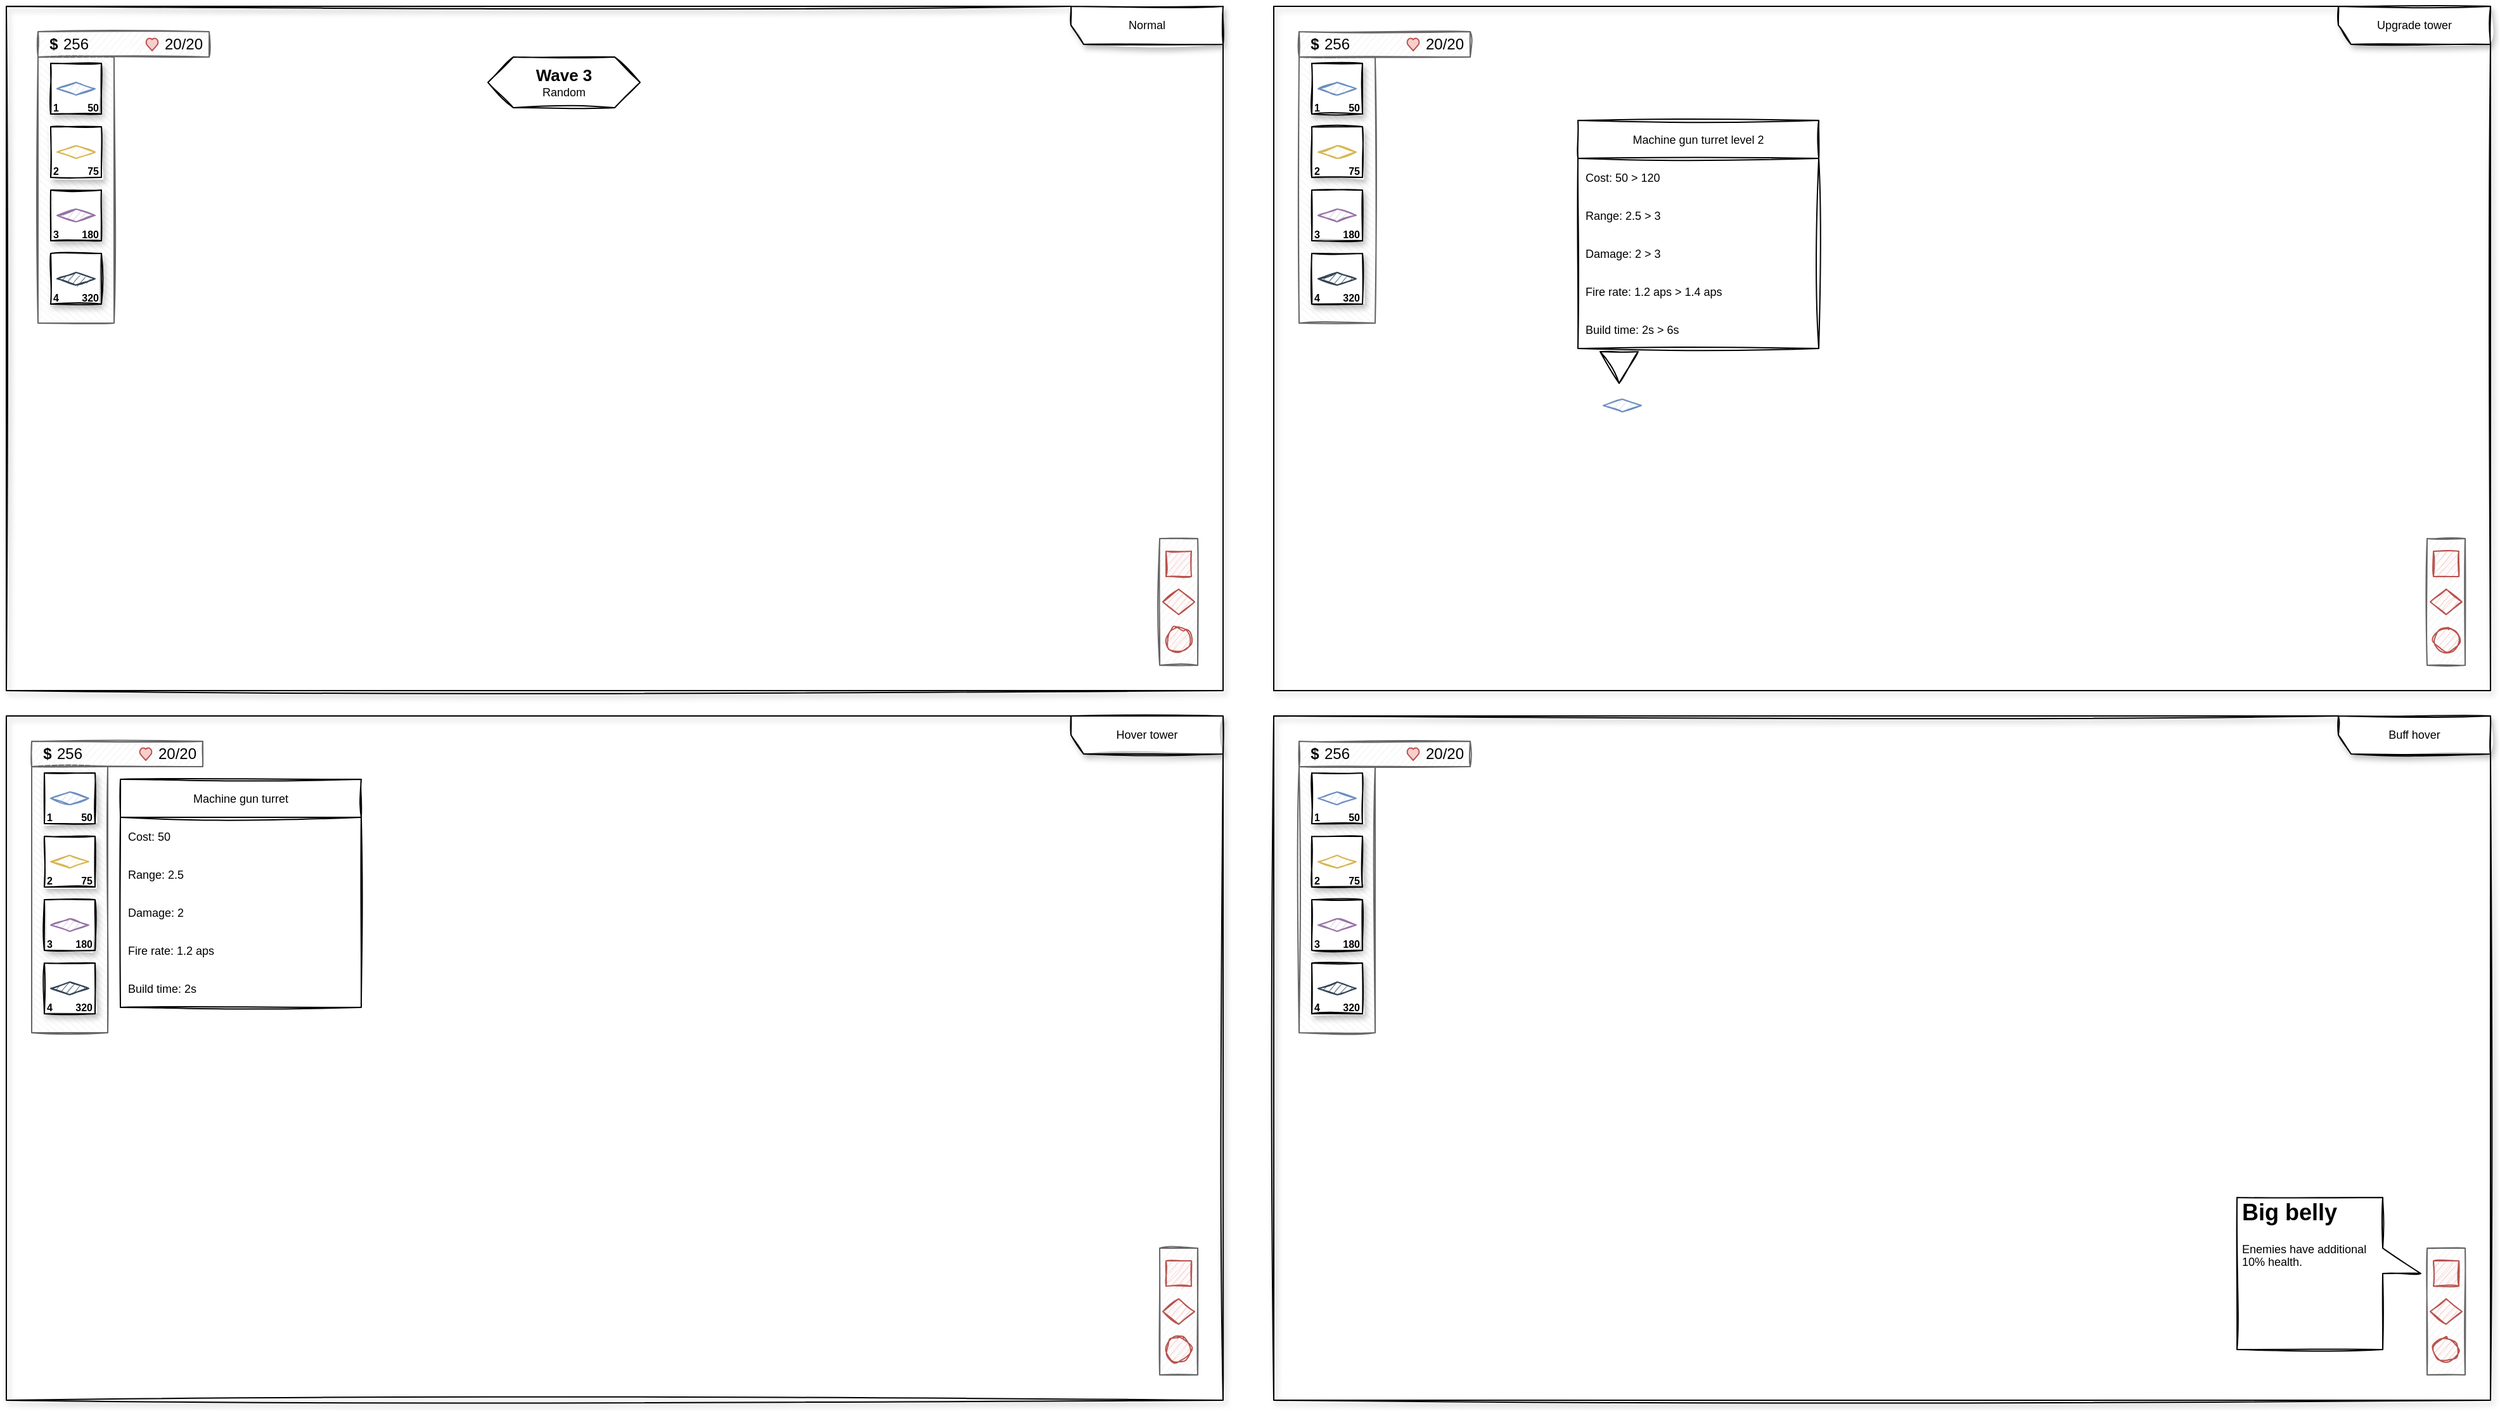 <mxfile version="16.4.5" type="github">
  <diagram name="Page-1" id="c9db0220-8083-56f3-ca83-edcdcd058819">
    <mxGraphModel dx="2513" dy="1452" grid="1" gridSize="10" guides="1" tooltips="1" connect="1" arrows="1" fold="1" page="1" pageScale="1.5" pageWidth="826" pageHeight="1169" background="none" math="0" shadow="0">
      <root>
        <mxCell id="0" style=";html=1;" />
        <mxCell id="1" style=";html=1;" parent="0" />
        <mxCell id="s_Lsy5_QwZ3eFmcFBjYR-25" value="Normal" style="shape=umlFrame;whiteSpace=wrap;html=1;rounded=0;shadow=1;glass=0;sketch=1;fontSize=9;width=120;height=30;flipH=1;" parent="1" vertex="1">
          <mxGeometry x="40" y="40" width="960" height="540" as="geometry" />
        </mxCell>
        <mxCell id="s_Lsy5_QwZ3eFmcFBjYR-26" value="Hover tower" style="shape=umlFrame;whiteSpace=wrap;html=1;rounded=0;shadow=1;glass=0;sketch=1;fontSize=9;width=120;height=30;flipH=1;" parent="1" vertex="1">
          <mxGeometry x="40" y="600" width="960" height="540" as="geometry" />
        </mxCell>
        <mxCell id="s_Lsy5_QwZ3eFmcFBjYR-55" value="Machine gun turret" style="swimlane;fontStyle=0;childLayout=stackLayout;horizontal=1;startSize=30;horizontalStack=0;resizeParent=1;resizeParentMax=0;resizeLast=0;collapsible=1;marginBottom=0;rounded=0;shadow=0;glass=0;sketch=1;fontSize=9;" parent="1" vertex="1">
          <mxGeometry x="130" y="650" width="190" height="180" as="geometry" />
        </mxCell>
        <mxCell id="s_Lsy5_QwZ3eFmcFBjYR-56" value="Cost: 50" style="text;strokeColor=none;fillColor=none;align=left;verticalAlign=middle;spacingLeft=4;spacingRight=4;overflow=hidden;points=[[0,0.5],[1,0.5]];portConstraint=eastwest;rotatable=0;rounded=0;shadow=0;glass=0;sketch=1;fontSize=9;" parent="s_Lsy5_QwZ3eFmcFBjYR-55" vertex="1">
          <mxGeometry y="30" width="190" height="30" as="geometry" />
        </mxCell>
        <mxCell id="s_Lsy5_QwZ3eFmcFBjYR-61" value="Range: 2.5" style="text;strokeColor=none;fillColor=none;align=left;verticalAlign=middle;spacingLeft=4;spacingRight=4;overflow=hidden;points=[[0,0.5],[1,0.5]];portConstraint=eastwest;rotatable=0;rounded=0;shadow=0;glass=0;sketch=1;fontSize=9;" parent="s_Lsy5_QwZ3eFmcFBjYR-55" vertex="1">
          <mxGeometry y="60" width="190" height="30" as="geometry" />
        </mxCell>
        <mxCell id="s_Lsy5_QwZ3eFmcFBjYR-60" value="Damage: 2" style="text;strokeColor=none;fillColor=none;align=left;verticalAlign=middle;spacingLeft=4;spacingRight=4;overflow=hidden;points=[[0,0.5],[1,0.5]];portConstraint=eastwest;rotatable=0;rounded=0;shadow=0;glass=0;sketch=1;fontSize=9;" parent="s_Lsy5_QwZ3eFmcFBjYR-55" vertex="1">
          <mxGeometry y="90" width="190" height="30" as="geometry" />
        </mxCell>
        <mxCell id="s_Lsy5_QwZ3eFmcFBjYR-59" value="Fire rate: 1.2 aps" style="text;strokeColor=none;fillColor=none;align=left;verticalAlign=middle;spacingLeft=4;spacingRight=4;overflow=hidden;points=[[0,0.5],[1,0.5]];portConstraint=eastwest;rotatable=0;rounded=0;shadow=0;glass=0;sketch=1;fontSize=9;" parent="s_Lsy5_QwZ3eFmcFBjYR-55" vertex="1">
          <mxGeometry y="120" width="190" height="30" as="geometry" />
        </mxCell>
        <mxCell id="s_Lsy5_QwZ3eFmcFBjYR-102" value="Build time: 2s" style="text;strokeColor=none;fillColor=none;align=left;verticalAlign=middle;spacingLeft=4;spacingRight=4;overflow=hidden;points=[[0,0.5],[1,0.5]];portConstraint=eastwest;rotatable=0;rounded=0;shadow=0;glass=0;sketch=1;fontSize=9;" parent="s_Lsy5_QwZ3eFmcFBjYR-55" vertex="1">
          <mxGeometry y="150" width="190" height="30" as="geometry" />
        </mxCell>
        <mxCell id="s_Lsy5_QwZ3eFmcFBjYR-68" value="Upgrade tower" style="shape=umlFrame;whiteSpace=wrap;html=1;rounded=0;shadow=1;glass=0;sketch=1;fontSize=9;width=120;height=30;flipH=1;" parent="1" vertex="1">
          <mxGeometry x="1040" y="40" width="960" height="540" as="geometry" />
        </mxCell>
        <mxCell id="s_Lsy5_QwZ3eFmcFBjYR-91" value="Machine gun turret level 2" style="swimlane;fontStyle=0;childLayout=stackLayout;horizontal=1;startSize=30;horizontalStack=0;resizeParent=1;resizeParentMax=0;resizeLast=0;collapsible=1;marginBottom=0;rounded=0;shadow=0;glass=0;sketch=1;fontSize=9;" parent="1" vertex="1">
          <mxGeometry x="1280" y="130" width="190" height="180" as="geometry" />
        </mxCell>
        <mxCell id="s_Lsy5_QwZ3eFmcFBjYR-92" value="Cost: 50 &gt; 120" style="text;strokeColor=none;fillColor=none;align=left;verticalAlign=middle;spacingLeft=4;spacingRight=4;overflow=hidden;points=[[0,0.5],[1,0.5]];portConstraint=eastwest;rotatable=0;rounded=0;shadow=0;glass=0;sketch=1;fontSize=9;" parent="s_Lsy5_QwZ3eFmcFBjYR-91" vertex="1">
          <mxGeometry y="30" width="190" height="30" as="geometry" />
        </mxCell>
        <mxCell id="s_Lsy5_QwZ3eFmcFBjYR-93" value="Range: 2.5 &gt; 3" style="text;strokeColor=none;fillColor=none;align=left;verticalAlign=middle;spacingLeft=4;spacingRight=4;overflow=hidden;points=[[0,0.5],[1,0.5]];portConstraint=eastwest;rotatable=0;rounded=0;shadow=0;glass=0;sketch=1;fontSize=9;" parent="s_Lsy5_QwZ3eFmcFBjYR-91" vertex="1">
          <mxGeometry y="60" width="190" height="30" as="geometry" />
        </mxCell>
        <mxCell id="s_Lsy5_QwZ3eFmcFBjYR-94" value="Damage: 2 &gt; 3" style="text;strokeColor=none;fillColor=none;align=left;verticalAlign=middle;spacingLeft=4;spacingRight=4;overflow=hidden;points=[[0,0.5],[1,0.5]];portConstraint=eastwest;rotatable=0;rounded=0;shadow=0;glass=0;sketch=1;fontSize=9;" parent="s_Lsy5_QwZ3eFmcFBjYR-91" vertex="1">
          <mxGeometry y="90" width="190" height="30" as="geometry" />
        </mxCell>
        <mxCell id="s_Lsy5_QwZ3eFmcFBjYR-95" value="Fire rate: 1.2 aps &gt; 1.4 aps" style="text;strokeColor=none;fillColor=none;align=left;verticalAlign=middle;spacingLeft=4;spacingRight=4;overflow=hidden;points=[[0,0.5],[1,0.5]];portConstraint=eastwest;rotatable=0;rounded=0;shadow=0;glass=0;sketch=1;fontSize=9;" parent="s_Lsy5_QwZ3eFmcFBjYR-91" vertex="1">
          <mxGeometry y="120" width="190" height="30" as="geometry" />
        </mxCell>
        <mxCell id="s_Lsy5_QwZ3eFmcFBjYR-101" value="Build time: 2s &gt; 6s" style="text;strokeColor=none;fillColor=none;align=left;verticalAlign=middle;spacingLeft=4;spacingRight=4;overflow=hidden;points=[[0,0.5],[1,0.5]];portConstraint=eastwest;rotatable=0;rounded=0;shadow=0;glass=0;sketch=1;fontSize=9;" parent="s_Lsy5_QwZ3eFmcFBjYR-91" vertex="1">
          <mxGeometry y="150" width="190" height="30" as="geometry" />
        </mxCell>
        <mxCell id="s_Lsy5_QwZ3eFmcFBjYR-96" value="" style="triangle;whiteSpace=wrap;html=1;shadow=0;glass=0;sketch=1;fontSize=9;rotation=90;" parent="1" vertex="1">
          <mxGeometry x="1300" y="310" width="25" height="30" as="geometry" />
        </mxCell>
        <mxCell id="s_Lsy5_QwZ3eFmcFBjYR-97" value="" style="shape=hexagon;perimeter=hexagonPerimeter2;whiteSpace=wrap;html=1;fixedSize=1;rounded=0;shadow=0;glass=1;sketch=1;fillColor=#dae8fc;strokeColor=#6c8ebf;size=15;" parent="1" vertex="1">
          <mxGeometry x="1300" y="350" width="30" height="10" as="geometry" />
        </mxCell>
        <mxCell id="s_Lsy5_QwZ3eFmcFBjYR-98" value="" style="shape=image;html=1;verticalAlign=top;verticalLabelPosition=bottom;labelBackgroundColor=#ffffff;imageAspect=0;aspect=fixed;image=https://cdn2.iconfinder.com/data/icons/font-awesome/1792/mouse-pointer-128.png;shadow=0;glass=0;sketch=1;fontSize=9;" parent="1" vertex="1">
          <mxGeometry x="1312" y="360" width="18" height="18" as="geometry" />
        </mxCell>
        <mxCell id="s_Lsy5_QwZ3eFmcFBjYR-100" value="" style="shape=image;html=1;verticalAlign=top;verticalLabelPosition=bottom;labelBackgroundColor=#ffffff;imageAspect=0;aspect=fixed;image=https://cdn2.iconfinder.com/data/icons/font-awesome/1792/mouse-pointer-128.png;shadow=0;glass=0;sketch=1;fontSize=9;" parent="1" vertex="1">
          <mxGeometry x="270" y="230" width="18" height="18" as="geometry" />
        </mxCell>
        <mxCell id="s_Lsy5_QwZ3eFmcFBjYR-103" value="&lt;font&gt;&lt;b style=&quot;font-size: 13px&quot;&gt;Wave 3&lt;/b&gt;&lt;br&gt;&lt;font style=&quot;font-size: 9px&quot;&gt;Random&lt;/font&gt;&lt;br&gt;&lt;/font&gt;" style="shape=hexagon;perimeter=hexagonPerimeter2;whiteSpace=wrap;html=1;fixedSize=1;shadow=0;glass=0;sketch=1;fontSize=9;" parent="1" vertex="1">
          <mxGeometry x="420" y="80" width="120" height="40" as="geometry" />
        </mxCell>
        <mxCell id="s_Lsy5_QwZ3eFmcFBjYR-108" value="" style="group" parent="1" vertex="1" connectable="0">
          <mxGeometry x="950" y="460" width="30" height="100" as="geometry" />
        </mxCell>
        <mxCell id="s_Lsy5_QwZ3eFmcFBjYR-110" value="" style="group" parent="s_Lsy5_QwZ3eFmcFBjYR-108" vertex="1" connectable="0">
          <mxGeometry width="30" height="100" as="geometry" />
        </mxCell>
        <mxCell id="s_Lsy5_QwZ3eFmcFBjYR-104" value="" style="rounded=0;whiteSpace=wrap;html=1;fillColor=#f5f5f5;fontColor=#333333;strokeColor=#666666;sketch=1;" parent="s_Lsy5_QwZ3eFmcFBjYR-110" vertex="1">
          <mxGeometry width="30" height="100" as="geometry" />
        </mxCell>
        <mxCell id="s_Lsy5_QwZ3eFmcFBjYR-105" value="" style="ellipse;whiteSpace=wrap;html=1;aspect=fixed;shadow=0;glass=0;sketch=1;fontSize=9;fillColor=#f8cecc;strokeColor=#b85450;" parent="s_Lsy5_QwZ3eFmcFBjYR-110" vertex="1">
          <mxGeometry x="5" y="70" width="20" height="20" as="geometry" />
        </mxCell>
        <mxCell id="s_Lsy5_QwZ3eFmcFBjYR-106" value="" style="rhombus;whiteSpace=wrap;html=1;shadow=0;glass=0;sketch=1;fontSize=9;fillColor=#f8cecc;strokeColor=#b85450;" parent="s_Lsy5_QwZ3eFmcFBjYR-110" vertex="1">
          <mxGeometry x="2.5" y="40" width="25" height="20" as="geometry" />
        </mxCell>
        <mxCell id="s_Lsy5_QwZ3eFmcFBjYR-107" value="" style="whiteSpace=wrap;html=1;aspect=fixed;shadow=0;glass=0;sketch=1;fontSize=9;fillColor=#f8cecc;strokeColor=#b85450;" parent="s_Lsy5_QwZ3eFmcFBjYR-110" vertex="1">
          <mxGeometry x="5" y="10" width="20" height="20" as="geometry" />
        </mxCell>
        <mxCell id="s_Lsy5_QwZ3eFmcFBjYR-111" value="" style="group" parent="1" vertex="1" connectable="0">
          <mxGeometry x="950" y="1020" width="30" height="100" as="geometry" />
        </mxCell>
        <mxCell id="s_Lsy5_QwZ3eFmcFBjYR-112" value="" style="rounded=0;whiteSpace=wrap;html=1;fillColor=#f5f5f5;fontColor=#333333;strokeColor=#666666;sketch=1;" parent="s_Lsy5_QwZ3eFmcFBjYR-111" vertex="1">
          <mxGeometry width="30" height="100" as="geometry" />
        </mxCell>
        <mxCell id="s_Lsy5_QwZ3eFmcFBjYR-113" value="" style="ellipse;whiteSpace=wrap;html=1;aspect=fixed;shadow=0;glass=0;sketch=1;fontSize=9;fillColor=#f8cecc;strokeColor=#b85450;" parent="s_Lsy5_QwZ3eFmcFBjYR-111" vertex="1">
          <mxGeometry x="5" y="70" width="20" height="20" as="geometry" />
        </mxCell>
        <mxCell id="s_Lsy5_QwZ3eFmcFBjYR-114" value="" style="rhombus;whiteSpace=wrap;html=1;shadow=0;glass=0;sketch=1;fontSize=9;fillColor=#f8cecc;strokeColor=#b85450;" parent="s_Lsy5_QwZ3eFmcFBjYR-111" vertex="1">
          <mxGeometry x="2.5" y="40" width="25" height="20" as="geometry" />
        </mxCell>
        <mxCell id="s_Lsy5_QwZ3eFmcFBjYR-115" value="" style="whiteSpace=wrap;html=1;aspect=fixed;shadow=0;glass=0;sketch=1;fontSize=9;fillColor=#f8cecc;strokeColor=#b85450;" parent="s_Lsy5_QwZ3eFmcFBjYR-111" vertex="1">
          <mxGeometry x="5" y="10" width="20" height="20" as="geometry" />
        </mxCell>
        <mxCell id="s_Lsy5_QwZ3eFmcFBjYR-116" value="" style="group" parent="1" vertex="1" connectable="0">
          <mxGeometry x="1950" y="460" width="30" height="100" as="geometry" />
        </mxCell>
        <mxCell id="s_Lsy5_QwZ3eFmcFBjYR-117" value="" style="rounded=0;whiteSpace=wrap;html=1;fillColor=#f5f5f5;fontColor=#333333;strokeColor=#666666;sketch=1;" parent="s_Lsy5_QwZ3eFmcFBjYR-116" vertex="1">
          <mxGeometry width="30" height="100" as="geometry" />
        </mxCell>
        <mxCell id="s_Lsy5_QwZ3eFmcFBjYR-118" value="" style="ellipse;whiteSpace=wrap;html=1;aspect=fixed;shadow=0;glass=0;sketch=1;fontSize=9;fillColor=#f8cecc;strokeColor=#b85450;" parent="s_Lsy5_QwZ3eFmcFBjYR-116" vertex="1">
          <mxGeometry x="5" y="70" width="20" height="20" as="geometry" />
        </mxCell>
        <mxCell id="s_Lsy5_QwZ3eFmcFBjYR-119" value="" style="rhombus;whiteSpace=wrap;html=1;shadow=0;glass=0;sketch=1;fontSize=9;fillColor=#f8cecc;strokeColor=#b85450;" parent="s_Lsy5_QwZ3eFmcFBjYR-116" vertex="1">
          <mxGeometry x="2.5" y="40" width="25" height="20" as="geometry" />
        </mxCell>
        <mxCell id="s_Lsy5_QwZ3eFmcFBjYR-120" value="" style="whiteSpace=wrap;html=1;aspect=fixed;shadow=0;glass=0;sketch=1;fontSize=9;fillColor=#f8cecc;strokeColor=#b85450;" parent="s_Lsy5_QwZ3eFmcFBjYR-116" vertex="1">
          <mxGeometry x="5" y="10" width="20" height="20" as="geometry" />
        </mxCell>
        <mxCell id="s_Lsy5_QwZ3eFmcFBjYR-121" value="Buff hover" style="shape=umlFrame;whiteSpace=wrap;html=1;rounded=0;shadow=1;glass=0;sketch=1;fontSize=9;width=120;height=30;flipH=1;" parent="1" vertex="1">
          <mxGeometry x="1040" y="600" width="960" height="540" as="geometry" />
        </mxCell>
        <mxCell id="s_Lsy5_QwZ3eFmcFBjYR-146" value="" style="group" parent="1" vertex="1" connectable="0">
          <mxGeometry x="1950" y="1020" width="30" height="100" as="geometry" />
        </mxCell>
        <mxCell id="s_Lsy5_QwZ3eFmcFBjYR-147" value="" style="group" parent="s_Lsy5_QwZ3eFmcFBjYR-146" vertex="1" connectable="0">
          <mxGeometry width="30" height="100" as="geometry" />
        </mxCell>
        <mxCell id="s_Lsy5_QwZ3eFmcFBjYR-148" value="" style="rounded=0;whiteSpace=wrap;html=1;fillColor=#f5f5f5;fontColor=#333333;strokeColor=#666666;sketch=1;" parent="s_Lsy5_QwZ3eFmcFBjYR-147" vertex="1">
          <mxGeometry width="30" height="100" as="geometry" />
        </mxCell>
        <mxCell id="s_Lsy5_QwZ3eFmcFBjYR-149" value="" style="ellipse;whiteSpace=wrap;html=1;aspect=fixed;shadow=0;glass=0;sketch=1;fontSize=9;fillColor=#f8cecc;strokeColor=#b85450;" parent="s_Lsy5_QwZ3eFmcFBjYR-147" vertex="1">
          <mxGeometry x="5" y="70" width="20" height="20" as="geometry" />
        </mxCell>
        <mxCell id="s_Lsy5_QwZ3eFmcFBjYR-150" value="" style="rhombus;whiteSpace=wrap;html=1;shadow=0;glass=0;sketch=1;fontSize=9;fillColor=#f8cecc;strokeColor=#b85450;" parent="s_Lsy5_QwZ3eFmcFBjYR-147" vertex="1">
          <mxGeometry x="2.5" y="40" width="25" height="20" as="geometry" />
        </mxCell>
        <mxCell id="s_Lsy5_QwZ3eFmcFBjYR-151" value="" style="whiteSpace=wrap;html=1;aspect=fixed;shadow=0;glass=0;sketch=1;fontSize=9;fillColor=#f8cecc;strokeColor=#b85450;" parent="s_Lsy5_QwZ3eFmcFBjYR-147" vertex="1">
          <mxGeometry x="5" y="10" width="20" height="20" as="geometry" />
        </mxCell>
        <mxCell id="s_Lsy5_QwZ3eFmcFBjYR-144" value="" style="shape=image;html=1;verticalAlign=top;verticalLabelPosition=bottom;labelBackgroundColor=#ffffff;imageAspect=0;aspect=fixed;image=https://cdn2.iconfinder.com/data/icons/font-awesome/1792/mouse-pointer-128.png;shadow=0;glass=0;sketch=1;fontSize=9;" parent="s_Lsy5_QwZ3eFmcFBjYR-147" vertex="1">
          <mxGeometry x="12" y="22" width="18" height="18" as="geometry" />
        </mxCell>
        <mxCell id="s_Lsy5_QwZ3eFmcFBjYR-152" value="" style="shape=callout;whiteSpace=wrap;html=1;perimeter=calloutPerimeter;shadow=0;glass=0;sketch=1;fontSize=9;base=20;rotation=-90;" parent="1" vertex="1">
          <mxGeometry x="1812.5" y="967.5" width="120" height="145" as="geometry" />
        </mxCell>
        <mxCell id="s_Lsy5_QwZ3eFmcFBjYR-153" value="&lt;h1&gt;Big belly&lt;/h1&gt;&lt;p&gt;Enemies have additional 10% health.&lt;/p&gt;" style="text;html=1;strokeColor=none;fillColor=none;spacing=5;spacingTop=-20;whiteSpace=wrap;overflow=hidden;rounded=0;shadow=0;glass=0;sketch=1;fontSize=9;" parent="1" vertex="1">
          <mxGeometry x="1799" y="980" width="111" height="120" as="geometry" />
        </mxCell>
        <mxCell id="9kMuDbHuwIOfdBJMXvoW-1" value="" style="group" vertex="1" connectable="0" parent="1">
          <mxGeometry x="65" y="80" width="60.0" height="231" as="geometry" />
        </mxCell>
        <mxCell id="s_Lsy5_QwZ3eFmcFBjYR-3" value="" style="rounded=0;whiteSpace=wrap;html=1;fillColor=#f5f5f5;fontColor=#333333;strokeColor=#666666;sketch=1;rotation=90;" parent="9kMuDbHuwIOfdBJMXvoW-1" vertex="1">
          <mxGeometry x="-75" y="75" width="210" height="60" as="geometry" />
        </mxCell>
        <mxCell id="s_Lsy5_QwZ3eFmcFBjYR-8" value="" style="group;sketch=1;glass=0;rounded=0;" parent="9kMuDbHuwIOfdBJMXvoW-1" vertex="1" connectable="0">
          <mxGeometry x="10.0" y="5" width="40" height="40" as="geometry" />
        </mxCell>
        <mxCell id="s_Lsy5_QwZ3eFmcFBjYR-4" value="" style="whiteSpace=wrap;html=1;aspect=fixed;rounded=0;glass=0;sketch=1;shadow=1;" parent="s_Lsy5_QwZ3eFmcFBjYR-8" vertex="1">
          <mxGeometry width="40" height="40" as="geometry" />
        </mxCell>
        <mxCell id="s_Lsy5_QwZ3eFmcFBjYR-5" value="" style="shape=hexagon;perimeter=hexagonPerimeter2;whiteSpace=wrap;html=1;fixedSize=1;rounded=0;shadow=0;glass=1;sketch=1;fillColor=#dae8fc;strokeColor=#6c8ebf;size=15;" parent="s_Lsy5_QwZ3eFmcFBjYR-8" vertex="1">
          <mxGeometry x="5" y="15" width="30" height="10" as="geometry" />
        </mxCell>
        <mxCell id="s_Lsy5_QwZ3eFmcFBjYR-6" value="1" style="text;html=1;strokeColor=none;fillColor=none;align=left;verticalAlign=middle;whiteSpace=wrap;rounded=0;shadow=0;glass=1;sketch=1;fontSize=8;fontStyle=1" parent="s_Lsy5_QwZ3eFmcFBjYR-8" vertex="1">
          <mxGeometry y="30" width="10" height="10" as="geometry" />
        </mxCell>
        <mxCell id="s_Lsy5_QwZ3eFmcFBjYR-7" value="50" style="text;html=1;strokeColor=none;fillColor=none;align=right;verticalAlign=middle;whiteSpace=wrap;rounded=0;shadow=0;glass=1;sketch=1;fontSize=8;fontStyle=1" parent="s_Lsy5_QwZ3eFmcFBjYR-8" vertex="1">
          <mxGeometry x="10" y="30" width="30" height="10" as="geometry" />
        </mxCell>
        <mxCell id="s_Lsy5_QwZ3eFmcFBjYR-9" value="" style="group;sketch=1;rounded=0;" parent="9kMuDbHuwIOfdBJMXvoW-1" vertex="1" connectable="0">
          <mxGeometry x="10.0" y="55" width="40" height="40" as="geometry" />
        </mxCell>
        <mxCell id="s_Lsy5_QwZ3eFmcFBjYR-10" value="" style="whiteSpace=wrap;html=1;aspect=fixed;rounded=0;glass=0;sketch=1;shadow=1;" parent="s_Lsy5_QwZ3eFmcFBjYR-9" vertex="1">
          <mxGeometry width="40" height="40" as="geometry" />
        </mxCell>
        <mxCell id="s_Lsy5_QwZ3eFmcFBjYR-11" value="" style="shape=hexagon;perimeter=hexagonPerimeter2;whiteSpace=wrap;html=1;fixedSize=1;rounded=0;shadow=0;glass=1;sketch=1;fillColor=#fff2cc;strokeColor=#d6b656;size=15;" parent="s_Lsy5_QwZ3eFmcFBjYR-9" vertex="1">
          <mxGeometry x="5" y="15" width="30" height="10" as="geometry" />
        </mxCell>
        <mxCell id="s_Lsy5_QwZ3eFmcFBjYR-12" value="2" style="text;html=1;strokeColor=none;fillColor=none;align=left;verticalAlign=middle;whiteSpace=wrap;rounded=0;shadow=0;glass=1;sketch=1;fontSize=8;fontStyle=1" parent="s_Lsy5_QwZ3eFmcFBjYR-9" vertex="1">
          <mxGeometry y="30" width="10" height="10" as="geometry" />
        </mxCell>
        <mxCell id="s_Lsy5_QwZ3eFmcFBjYR-13" value="75" style="text;html=1;strokeColor=none;fillColor=none;align=right;verticalAlign=middle;whiteSpace=wrap;rounded=0;shadow=0;glass=1;sketch=1;fontSize=8;fontStyle=1" parent="s_Lsy5_QwZ3eFmcFBjYR-9" vertex="1">
          <mxGeometry x="10" y="30" width="30" height="10" as="geometry" />
        </mxCell>
        <mxCell id="s_Lsy5_QwZ3eFmcFBjYR-14" value="" style="group;sketch=1;rounded=0;" parent="9kMuDbHuwIOfdBJMXvoW-1" vertex="1" connectable="0">
          <mxGeometry x="10.0" y="105" width="40" height="40" as="geometry" />
        </mxCell>
        <mxCell id="s_Lsy5_QwZ3eFmcFBjYR-15" value="" style="whiteSpace=wrap;html=1;aspect=fixed;rounded=0;glass=0;sketch=1;shadow=1;" parent="s_Lsy5_QwZ3eFmcFBjYR-14" vertex="1">
          <mxGeometry width="40" height="40" as="geometry" />
        </mxCell>
        <mxCell id="s_Lsy5_QwZ3eFmcFBjYR-16" value="" style="shape=hexagon;perimeter=hexagonPerimeter2;whiteSpace=wrap;html=1;fixedSize=1;rounded=0;shadow=0;glass=1;sketch=1;fillColor=#e1d5e7;strokeColor=#9673a6;size=15;" parent="s_Lsy5_QwZ3eFmcFBjYR-14" vertex="1">
          <mxGeometry x="5" y="15" width="30" height="10" as="geometry" />
        </mxCell>
        <mxCell id="s_Lsy5_QwZ3eFmcFBjYR-17" value="3" style="text;html=1;strokeColor=none;fillColor=none;align=left;verticalAlign=middle;whiteSpace=wrap;rounded=0;shadow=0;glass=1;sketch=1;fontSize=8;fontStyle=1" parent="s_Lsy5_QwZ3eFmcFBjYR-14" vertex="1">
          <mxGeometry y="30" width="10" height="10" as="geometry" />
        </mxCell>
        <mxCell id="s_Lsy5_QwZ3eFmcFBjYR-18" value="180" style="text;html=1;strokeColor=none;fillColor=none;align=right;verticalAlign=middle;whiteSpace=wrap;rounded=0;shadow=0;glass=1;sketch=1;fontSize=8;fontStyle=1" parent="s_Lsy5_QwZ3eFmcFBjYR-14" vertex="1">
          <mxGeometry x="10" y="30" width="30" height="10" as="geometry" />
        </mxCell>
        <mxCell id="s_Lsy5_QwZ3eFmcFBjYR-19" value="" style="group;sketch=1;glass=0;rounded=0;" parent="9kMuDbHuwIOfdBJMXvoW-1" vertex="1" connectable="0">
          <mxGeometry x="10.0" y="155" width="40" height="40" as="geometry" />
        </mxCell>
        <mxCell id="s_Lsy5_QwZ3eFmcFBjYR-20" value="" style="whiteSpace=wrap;html=1;aspect=fixed;rounded=0;glass=0;sketch=1;shadow=1;" parent="s_Lsy5_QwZ3eFmcFBjYR-19" vertex="1">
          <mxGeometry width="40" height="40" as="geometry" />
        </mxCell>
        <mxCell id="s_Lsy5_QwZ3eFmcFBjYR-21" value="" style="shape=hexagon;perimeter=hexagonPerimeter2;whiteSpace=wrap;html=1;fixedSize=1;rounded=0;shadow=0;glass=1;sketch=1;fillColor=#647687;strokeColor=#314354;size=15;fontColor=#ffffff;" parent="s_Lsy5_QwZ3eFmcFBjYR-19" vertex="1">
          <mxGeometry x="5" y="15" width="30" height="10" as="geometry" />
        </mxCell>
        <mxCell id="s_Lsy5_QwZ3eFmcFBjYR-22" value="4" style="text;html=1;strokeColor=none;fillColor=none;align=left;verticalAlign=middle;whiteSpace=wrap;rounded=0;shadow=0;glass=1;sketch=1;fontSize=8;fontStyle=1" parent="s_Lsy5_QwZ3eFmcFBjYR-19" vertex="1">
          <mxGeometry y="30" width="10" height="10" as="geometry" />
        </mxCell>
        <mxCell id="s_Lsy5_QwZ3eFmcFBjYR-23" value="320" style="text;html=1;strokeColor=none;fillColor=none;align=right;verticalAlign=middle;whiteSpace=wrap;rounded=0;shadow=0;glass=1;sketch=1;fontSize=8;fontStyle=1" parent="s_Lsy5_QwZ3eFmcFBjYR-19" vertex="1">
          <mxGeometry x="10" y="30" width="30" height="10" as="geometry" />
        </mxCell>
        <mxCell id="s_Lsy5_QwZ3eFmcFBjYR-24" value="" style="shape=trapezoid;perimeter=trapezoidPerimeter;whiteSpace=wrap;html=1;fixedSize=1;rounded=0;shadow=0;glass=1;sketch=1;fontSize=9;size=-5;fillColor=#f5f5f5;strokeColor=#666666;fontColor=#333333;flipV=0;" parent="1" vertex="1">
          <mxGeometry x="65" y="60" width="135" height="20" as="geometry" />
        </mxCell>
        <mxCell id="9kMuDbHuwIOfdBJMXvoW-144" value="256" style="text;html=1;strokeColor=none;fillColor=none;align=center;verticalAlign=middle;whiteSpace=wrap;rounded=0;" vertex="1" parent="1">
          <mxGeometry x="65" y="60" width="60" height="20" as="geometry" />
        </mxCell>
        <mxCell id="9kMuDbHuwIOfdBJMXvoW-146" value="&lt;b&gt;$&lt;/b&gt;" style="text;html=1;strokeColor=none;fillColor=none;align=center;verticalAlign=middle;whiteSpace=wrap;rounded=0;" vertex="1" parent="1">
          <mxGeometry x="65" y="60" width="25" height="20" as="geometry" />
        </mxCell>
        <mxCell id="9kMuDbHuwIOfdBJMXvoW-147" value="" style="verticalLabelPosition=bottom;verticalAlign=top;html=1;shape=mxgraph.basic.heart;fillColor=#f8cecc;strokeColor=#b85450;" vertex="1" parent="1">
          <mxGeometry x="150" y="65" width="10" height="10" as="geometry" />
        </mxCell>
        <mxCell id="9kMuDbHuwIOfdBJMXvoW-148" value="20/20" style="text;html=1;strokeColor=none;fillColor=none;align=center;verticalAlign=middle;whiteSpace=wrap;rounded=0;" vertex="1" parent="1">
          <mxGeometry x="160" y="60" width="40" height="20" as="geometry" />
        </mxCell>
        <mxCell id="9kMuDbHuwIOfdBJMXvoW-149" value="" style="group" vertex="1" connectable="0" parent="1">
          <mxGeometry x="1060" y="80" width="60.0" height="231" as="geometry" />
        </mxCell>
        <mxCell id="9kMuDbHuwIOfdBJMXvoW-150" value="" style="rounded=0;whiteSpace=wrap;html=1;fillColor=#f5f5f5;fontColor=#333333;strokeColor=#666666;sketch=1;rotation=90;" vertex="1" parent="9kMuDbHuwIOfdBJMXvoW-149">
          <mxGeometry x="-75" y="75" width="210" height="60" as="geometry" />
        </mxCell>
        <mxCell id="9kMuDbHuwIOfdBJMXvoW-151" value="" style="group;sketch=1;glass=0;rounded=0;" vertex="1" connectable="0" parent="9kMuDbHuwIOfdBJMXvoW-149">
          <mxGeometry x="10.0" y="5" width="40" height="40" as="geometry" />
        </mxCell>
        <mxCell id="9kMuDbHuwIOfdBJMXvoW-152" value="" style="whiteSpace=wrap;html=1;aspect=fixed;rounded=0;glass=0;sketch=1;shadow=1;" vertex="1" parent="9kMuDbHuwIOfdBJMXvoW-151">
          <mxGeometry width="40" height="40" as="geometry" />
        </mxCell>
        <mxCell id="9kMuDbHuwIOfdBJMXvoW-153" value="" style="shape=hexagon;perimeter=hexagonPerimeter2;whiteSpace=wrap;html=1;fixedSize=1;rounded=0;shadow=0;glass=1;sketch=1;fillColor=#dae8fc;strokeColor=#6c8ebf;size=15;" vertex="1" parent="9kMuDbHuwIOfdBJMXvoW-151">
          <mxGeometry x="5" y="15" width="30" height="10" as="geometry" />
        </mxCell>
        <mxCell id="9kMuDbHuwIOfdBJMXvoW-154" value="1" style="text;html=1;strokeColor=none;fillColor=none;align=left;verticalAlign=middle;whiteSpace=wrap;rounded=0;shadow=0;glass=1;sketch=1;fontSize=8;fontStyle=1" vertex="1" parent="9kMuDbHuwIOfdBJMXvoW-151">
          <mxGeometry y="30" width="10" height="10" as="geometry" />
        </mxCell>
        <mxCell id="9kMuDbHuwIOfdBJMXvoW-155" value="50" style="text;html=1;strokeColor=none;fillColor=none;align=right;verticalAlign=middle;whiteSpace=wrap;rounded=0;shadow=0;glass=1;sketch=1;fontSize=8;fontStyle=1" vertex="1" parent="9kMuDbHuwIOfdBJMXvoW-151">
          <mxGeometry x="10" y="30" width="30" height="10" as="geometry" />
        </mxCell>
        <mxCell id="9kMuDbHuwIOfdBJMXvoW-156" value="" style="group;sketch=1;rounded=0;" vertex="1" connectable="0" parent="9kMuDbHuwIOfdBJMXvoW-149">
          <mxGeometry x="10.0" y="55" width="40" height="40" as="geometry" />
        </mxCell>
        <mxCell id="9kMuDbHuwIOfdBJMXvoW-157" value="" style="whiteSpace=wrap;html=1;aspect=fixed;rounded=0;glass=0;sketch=1;shadow=1;" vertex="1" parent="9kMuDbHuwIOfdBJMXvoW-156">
          <mxGeometry width="40" height="40" as="geometry" />
        </mxCell>
        <mxCell id="9kMuDbHuwIOfdBJMXvoW-158" value="" style="shape=hexagon;perimeter=hexagonPerimeter2;whiteSpace=wrap;html=1;fixedSize=1;rounded=0;shadow=0;glass=1;sketch=1;fillColor=#fff2cc;strokeColor=#d6b656;size=15;" vertex="1" parent="9kMuDbHuwIOfdBJMXvoW-156">
          <mxGeometry x="5" y="15" width="30" height="10" as="geometry" />
        </mxCell>
        <mxCell id="9kMuDbHuwIOfdBJMXvoW-159" value="2" style="text;html=1;strokeColor=none;fillColor=none;align=left;verticalAlign=middle;whiteSpace=wrap;rounded=0;shadow=0;glass=1;sketch=1;fontSize=8;fontStyle=1" vertex="1" parent="9kMuDbHuwIOfdBJMXvoW-156">
          <mxGeometry y="30" width="10" height="10" as="geometry" />
        </mxCell>
        <mxCell id="9kMuDbHuwIOfdBJMXvoW-160" value="75" style="text;html=1;strokeColor=none;fillColor=none;align=right;verticalAlign=middle;whiteSpace=wrap;rounded=0;shadow=0;glass=1;sketch=1;fontSize=8;fontStyle=1" vertex="1" parent="9kMuDbHuwIOfdBJMXvoW-156">
          <mxGeometry x="10" y="30" width="30" height="10" as="geometry" />
        </mxCell>
        <mxCell id="9kMuDbHuwIOfdBJMXvoW-161" value="" style="group;sketch=1;rounded=0;" vertex="1" connectable="0" parent="9kMuDbHuwIOfdBJMXvoW-149">
          <mxGeometry x="10.0" y="105" width="40" height="40" as="geometry" />
        </mxCell>
        <mxCell id="9kMuDbHuwIOfdBJMXvoW-162" value="" style="whiteSpace=wrap;html=1;aspect=fixed;rounded=0;glass=0;sketch=1;shadow=1;" vertex="1" parent="9kMuDbHuwIOfdBJMXvoW-161">
          <mxGeometry width="40" height="40" as="geometry" />
        </mxCell>
        <mxCell id="9kMuDbHuwIOfdBJMXvoW-163" value="" style="shape=hexagon;perimeter=hexagonPerimeter2;whiteSpace=wrap;html=1;fixedSize=1;rounded=0;shadow=0;glass=1;sketch=1;fillColor=#e1d5e7;strokeColor=#9673a6;size=15;" vertex="1" parent="9kMuDbHuwIOfdBJMXvoW-161">
          <mxGeometry x="5" y="15" width="30" height="10" as="geometry" />
        </mxCell>
        <mxCell id="9kMuDbHuwIOfdBJMXvoW-164" value="3" style="text;html=1;strokeColor=none;fillColor=none;align=left;verticalAlign=middle;whiteSpace=wrap;rounded=0;shadow=0;glass=1;sketch=1;fontSize=8;fontStyle=1" vertex="1" parent="9kMuDbHuwIOfdBJMXvoW-161">
          <mxGeometry y="30" width="10" height="10" as="geometry" />
        </mxCell>
        <mxCell id="9kMuDbHuwIOfdBJMXvoW-165" value="180" style="text;html=1;strokeColor=none;fillColor=none;align=right;verticalAlign=middle;whiteSpace=wrap;rounded=0;shadow=0;glass=1;sketch=1;fontSize=8;fontStyle=1" vertex="1" parent="9kMuDbHuwIOfdBJMXvoW-161">
          <mxGeometry x="10" y="30" width="30" height="10" as="geometry" />
        </mxCell>
        <mxCell id="9kMuDbHuwIOfdBJMXvoW-166" value="" style="group;sketch=1;glass=0;rounded=0;" vertex="1" connectable="0" parent="9kMuDbHuwIOfdBJMXvoW-149">
          <mxGeometry x="10.0" y="155" width="40" height="40" as="geometry" />
        </mxCell>
        <mxCell id="9kMuDbHuwIOfdBJMXvoW-167" value="" style="whiteSpace=wrap;html=1;aspect=fixed;rounded=0;glass=0;sketch=1;shadow=1;" vertex="1" parent="9kMuDbHuwIOfdBJMXvoW-166">
          <mxGeometry width="40" height="40" as="geometry" />
        </mxCell>
        <mxCell id="9kMuDbHuwIOfdBJMXvoW-168" value="" style="shape=hexagon;perimeter=hexagonPerimeter2;whiteSpace=wrap;html=1;fixedSize=1;rounded=0;shadow=0;glass=1;sketch=1;fillColor=#647687;strokeColor=#314354;size=15;fontColor=#ffffff;" vertex="1" parent="9kMuDbHuwIOfdBJMXvoW-166">
          <mxGeometry x="5" y="15" width="30" height="10" as="geometry" />
        </mxCell>
        <mxCell id="9kMuDbHuwIOfdBJMXvoW-169" value="4" style="text;html=1;strokeColor=none;fillColor=none;align=left;verticalAlign=middle;whiteSpace=wrap;rounded=0;shadow=0;glass=1;sketch=1;fontSize=8;fontStyle=1" vertex="1" parent="9kMuDbHuwIOfdBJMXvoW-166">
          <mxGeometry y="30" width="10" height="10" as="geometry" />
        </mxCell>
        <mxCell id="9kMuDbHuwIOfdBJMXvoW-170" value="320" style="text;html=1;strokeColor=none;fillColor=none;align=right;verticalAlign=middle;whiteSpace=wrap;rounded=0;shadow=0;glass=1;sketch=1;fontSize=8;fontStyle=1" vertex="1" parent="9kMuDbHuwIOfdBJMXvoW-166">
          <mxGeometry x="10" y="30" width="30" height="10" as="geometry" />
        </mxCell>
        <mxCell id="9kMuDbHuwIOfdBJMXvoW-171" value="" style="shape=trapezoid;perimeter=trapezoidPerimeter;whiteSpace=wrap;html=1;fixedSize=1;rounded=0;shadow=0;glass=1;sketch=1;fontSize=9;size=-5;fillColor=#f5f5f5;strokeColor=#666666;fontColor=#333333;flipV=0;" vertex="1" parent="1">
          <mxGeometry x="1060" y="60" width="135" height="20" as="geometry" />
        </mxCell>
        <mxCell id="9kMuDbHuwIOfdBJMXvoW-172" value="256" style="text;html=1;strokeColor=none;fillColor=none;align=center;verticalAlign=middle;whiteSpace=wrap;rounded=0;" vertex="1" parent="1">
          <mxGeometry x="1060" y="60" width="60" height="20" as="geometry" />
        </mxCell>
        <mxCell id="9kMuDbHuwIOfdBJMXvoW-173" value="&lt;b&gt;$&lt;/b&gt;" style="text;html=1;strokeColor=none;fillColor=none;align=center;verticalAlign=middle;whiteSpace=wrap;rounded=0;" vertex="1" parent="1">
          <mxGeometry x="1060" y="60" width="25" height="20" as="geometry" />
        </mxCell>
        <mxCell id="9kMuDbHuwIOfdBJMXvoW-174" value="" style="verticalLabelPosition=bottom;verticalAlign=top;html=1;shape=mxgraph.basic.heart;fillColor=#f8cecc;strokeColor=#b85450;" vertex="1" parent="1">
          <mxGeometry x="1145" y="65" width="10" height="10" as="geometry" />
        </mxCell>
        <mxCell id="9kMuDbHuwIOfdBJMXvoW-175" value="20/20" style="text;html=1;strokeColor=none;fillColor=none;align=center;verticalAlign=middle;whiteSpace=wrap;rounded=0;" vertex="1" parent="1">
          <mxGeometry x="1155" y="60" width="40" height="20" as="geometry" />
        </mxCell>
        <mxCell id="9kMuDbHuwIOfdBJMXvoW-176" value="" style="group" vertex="1" connectable="0" parent="1">
          <mxGeometry x="60" y="640" width="60.0" height="231" as="geometry" />
        </mxCell>
        <mxCell id="9kMuDbHuwIOfdBJMXvoW-177" value="" style="rounded=0;whiteSpace=wrap;html=1;fillColor=#f5f5f5;fontColor=#333333;strokeColor=#666666;sketch=1;rotation=90;" vertex="1" parent="9kMuDbHuwIOfdBJMXvoW-176">
          <mxGeometry x="-75" y="75" width="210" height="60" as="geometry" />
        </mxCell>
        <mxCell id="9kMuDbHuwIOfdBJMXvoW-178" value="" style="group;sketch=1;glass=0;rounded=0;" vertex="1" connectable="0" parent="9kMuDbHuwIOfdBJMXvoW-176">
          <mxGeometry x="10.0" y="5" width="40" height="40" as="geometry" />
        </mxCell>
        <mxCell id="9kMuDbHuwIOfdBJMXvoW-179" value="" style="whiteSpace=wrap;html=1;aspect=fixed;rounded=0;glass=0;sketch=1;shadow=1;" vertex="1" parent="9kMuDbHuwIOfdBJMXvoW-178">
          <mxGeometry width="40" height="40" as="geometry" />
        </mxCell>
        <mxCell id="9kMuDbHuwIOfdBJMXvoW-180" value="" style="shape=hexagon;perimeter=hexagonPerimeter2;whiteSpace=wrap;html=1;fixedSize=1;rounded=0;shadow=0;glass=1;sketch=1;fillColor=#dae8fc;strokeColor=#6c8ebf;size=15;" vertex="1" parent="9kMuDbHuwIOfdBJMXvoW-178">
          <mxGeometry x="5" y="15" width="30" height="10" as="geometry" />
        </mxCell>
        <mxCell id="9kMuDbHuwIOfdBJMXvoW-181" value="1" style="text;html=1;strokeColor=none;fillColor=none;align=left;verticalAlign=middle;whiteSpace=wrap;rounded=0;shadow=0;glass=1;sketch=1;fontSize=8;fontStyle=1" vertex="1" parent="9kMuDbHuwIOfdBJMXvoW-178">
          <mxGeometry y="30" width="10" height="10" as="geometry" />
        </mxCell>
        <mxCell id="9kMuDbHuwIOfdBJMXvoW-182" value="50" style="text;html=1;strokeColor=none;fillColor=none;align=right;verticalAlign=middle;whiteSpace=wrap;rounded=0;shadow=0;glass=1;sketch=1;fontSize=8;fontStyle=1" vertex="1" parent="9kMuDbHuwIOfdBJMXvoW-178">
          <mxGeometry x="10" y="30" width="30" height="10" as="geometry" />
        </mxCell>
        <mxCell id="s_Lsy5_QwZ3eFmcFBjYR-99" value="" style="shape=image;html=1;verticalAlign=top;verticalLabelPosition=bottom;labelBackgroundColor=#ffffff;imageAspect=0;aspect=fixed;image=https://cdn2.iconfinder.com/data/icons/font-awesome/1792/mouse-pointer-128.png;shadow=0;glass=0;sketch=1;fontSize=9;" parent="9kMuDbHuwIOfdBJMXvoW-178" vertex="1">
          <mxGeometry x="22" y="7" width="18" height="18" as="geometry" />
        </mxCell>
        <mxCell id="9kMuDbHuwIOfdBJMXvoW-183" value="" style="group;sketch=1;rounded=0;" vertex="1" connectable="0" parent="9kMuDbHuwIOfdBJMXvoW-176">
          <mxGeometry x="10.0" y="55" width="40" height="40" as="geometry" />
        </mxCell>
        <mxCell id="9kMuDbHuwIOfdBJMXvoW-184" value="" style="whiteSpace=wrap;html=1;aspect=fixed;rounded=0;glass=0;sketch=1;shadow=1;" vertex="1" parent="9kMuDbHuwIOfdBJMXvoW-183">
          <mxGeometry width="40" height="40" as="geometry" />
        </mxCell>
        <mxCell id="9kMuDbHuwIOfdBJMXvoW-185" value="" style="shape=hexagon;perimeter=hexagonPerimeter2;whiteSpace=wrap;html=1;fixedSize=1;rounded=0;shadow=0;glass=1;sketch=1;fillColor=#fff2cc;strokeColor=#d6b656;size=15;" vertex="1" parent="9kMuDbHuwIOfdBJMXvoW-183">
          <mxGeometry x="5" y="15" width="30" height="10" as="geometry" />
        </mxCell>
        <mxCell id="9kMuDbHuwIOfdBJMXvoW-186" value="2" style="text;html=1;strokeColor=none;fillColor=none;align=left;verticalAlign=middle;whiteSpace=wrap;rounded=0;shadow=0;glass=1;sketch=1;fontSize=8;fontStyle=1" vertex="1" parent="9kMuDbHuwIOfdBJMXvoW-183">
          <mxGeometry y="30" width="10" height="10" as="geometry" />
        </mxCell>
        <mxCell id="9kMuDbHuwIOfdBJMXvoW-187" value="75" style="text;html=1;strokeColor=none;fillColor=none;align=right;verticalAlign=middle;whiteSpace=wrap;rounded=0;shadow=0;glass=1;sketch=1;fontSize=8;fontStyle=1" vertex="1" parent="9kMuDbHuwIOfdBJMXvoW-183">
          <mxGeometry x="10" y="30" width="30" height="10" as="geometry" />
        </mxCell>
        <mxCell id="9kMuDbHuwIOfdBJMXvoW-188" value="" style="group;sketch=1;rounded=0;" vertex="1" connectable="0" parent="9kMuDbHuwIOfdBJMXvoW-176">
          <mxGeometry x="10.0" y="105" width="40" height="40" as="geometry" />
        </mxCell>
        <mxCell id="9kMuDbHuwIOfdBJMXvoW-189" value="" style="whiteSpace=wrap;html=1;aspect=fixed;rounded=0;glass=0;sketch=1;shadow=1;" vertex="1" parent="9kMuDbHuwIOfdBJMXvoW-188">
          <mxGeometry width="40" height="40" as="geometry" />
        </mxCell>
        <mxCell id="9kMuDbHuwIOfdBJMXvoW-190" value="" style="shape=hexagon;perimeter=hexagonPerimeter2;whiteSpace=wrap;html=1;fixedSize=1;rounded=0;shadow=0;glass=1;sketch=1;fillColor=#e1d5e7;strokeColor=#9673a6;size=15;" vertex="1" parent="9kMuDbHuwIOfdBJMXvoW-188">
          <mxGeometry x="5" y="15" width="30" height="10" as="geometry" />
        </mxCell>
        <mxCell id="9kMuDbHuwIOfdBJMXvoW-191" value="3" style="text;html=1;strokeColor=none;fillColor=none;align=left;verticalAlign=middle;whiteSpace=wrap;rounded=0;shadow=0;glass=1;sketch=1;fontSize=8;fontStyle=1" vertex="1" parent="9kMuDbHuwIOfdBJMXvoW-188">
          <mxGeometry y="30" width="10" height="10" as="geometry" />
        </mxCell>
        <mxCell id="9kMuDbHuwIOfdBJMXvoW-192" value="180" style="text;html=1;strokeColor=none;fillColor=none;align=right;verticalAlign=middle;whiteSpace=wrap;rounded=0;shadow=0;glass=1;sketch=1;fontSize=8;fontStyle=1" vertex="1" parent="9kMuDbHuwIOfdBJMXvoW-188">
          <mxGeometry x="10" y="30" width="30" height="10" as="geometry" />
        </mxCell>
        <mxCell id="9kMuDbHuwIOfdBJMXvoW-193" value="" style="group;sketch=1;glass=0;rounded=0;" vertex="1" connectable="0" parent="9kMuDbHuwIOfdBJMXvoW-176">
          <mxGeometry x="10.0" y="155" width="40" height="40" as="geometry" />
        </mxCell>
        <mxCell id="9kMuDbHuwIOfdBJMXvoW-194" value="" style="whiteSpace=wrap;html=1;aspect=fixed;rounded=0;glass=0;sketch=1;shadow=1;" vertex="1" parent="9kMuDbHuwIOfdBJMXvoW-193">
          <mxGeometry width="40" height="40" as="geometry" />
        </mxCell>
        <mxCell id="9kMuDbHuwIOfdBJMXvoW-195" value="" style="shape=hexagon;perimeter=hexagonPerimeter2;whiteSpace=wrap;html=1;fixedSize=1;rounded=0;shadow=0;glass=1;sketch=1;fillColor=#647687;strokeColor=#314354;size=15;fontColor=#ffffff;" vertex="1" parent="9kMuDbHuwIOfdBJMXvoW-193">
          <mxGeometry x="5" y="15" width="30" height="10" as="geometry" />
        </mxCell>
        <mxCell id="9kMuDbHuwIOfdBJMXvoW-196" value="4" style="text;html=1;strokeColor=none;fillColor=none;align=left;verticalAlign=middle;whiteSpace=wrap;rounded=0;shadow=0;glass=1;sketch=1;fontSize=8;fontStyle=1" vertex="1" parent="9kMuDbHuwIOfdBJMXvoW-193">
          <mxGeometry y="30" width="10" height="10" as="geometry" />
        </mxCell>
        <mxCell id="9kMuDbHuwIOfdBJMXvoW-197" value="320" style="text;html=1;strokeColor=none;fillColor=none;align=right;verticalAlign=middle;whiteSpace=wrap;rounded=0;shadow=0;glass=1;sketch=1;fontSize=8;fontStyle=1" vertex="1" parent="9kMuDbHuwIOfdBJMXvoW-193">
          <mxGeometry x="10" y="30" width="30" height="10" as="geometry" />
        </mxCell>
        <mxCell id="9kMuDbHuwIOfdBJMXvoW-198" value="" style="shape=trapezoid;perimeter=trapezoidPerimeter;whiteSpace=wrap;html=1;fixedSize=1;rounded=0;shadow=0;glass=1;sketch=1;fontSize=9;size=-5;fillColor=#f5f5f5;strokeColor=#666666;fontColor=#333333;flipV=0;" vertex="1" parent="1">
          <mxGeometry x="60" y="620" width="135" height="20" as="geometry" />
        </mxCell>
        <mxCell id="9kMuDbHuwIOfdBJMXvoW-199" value="256" style="text;html=1;strokeColor=none;fillColor=none;align=center;verticalAlign=middle;whiteSpace=wrap;rounded=0;" vertex="1" parent="1">
          <mxGeometry x="60" y="620" width="60" height="20" as="geometry" />
        </mxCell>
        <mxCell id="9kMuDbHuwIOfdBJMXvoW-200" value="&lt;b&gt;$&lt;/b&gt;" style="text;html=1;strokeColor=none;fillColor=none;align=center;verticalAlign=middle;whiteSpace=wrap;rounded=0;" vertex="1" parent="1">
          <mxGeometry x="60" y="620" width="25" height="20" as="geometry" />
        </mxCell>
        <mxCell id="9kMuDbHuwIOfdBJMXvoW-201" value="" style="verticalLabelPosition=bottom;verticalAlign=top;html=1;shape=mxgraph.basic.heart;fillColor=#f8cecc;strokeColor=#b85450;" vertex="1" parent="1">
          <mxGeometry x="145" y="625" width="10" height="10" as="geometry" />
        </mxCell>
        <mxCell id="9kMuDbHuwIOfdBJMXvoW-202" value="20/20" style="text;html=1;strokeColor=none;fillColor=none;align=center;verticalAlign=middle;whiteSpace=wrap;rounded=0;" vertex="1" parent="1">
          <mxGeometry x="155" y="620" width="40" height="20" as="geometry" />
        </mxCell>
        <mxCell id="9kMuDbHuwIOfdBJMXvoW-203" value="" style="group" vertex="1" connectable="0" parent="1">
          <mxGeometry x="1060" y="640" width="60.0" height="231" as="geometry" />
        </mxCell>
        <mxCell id="9kMuDbHuwIOfdBJMXvoW-204" value="" style="rounded=0;whiteSpace=wrap;html=1;fillColor=#f5f5f5;fontColor=#333333;strokeColor=#666666;sketch=1;rotation=90;" vertex="1" parent="9kMuDbHuwIOfdBJMXvoW-203">
          <mxGeometry x="-75" y="75" width="210" height="60" as="geometry" />
        </mxCell>
        <mxCell id="9kMuDbHuwIOfdBJMXvoW-205" value="" style="group;sketch=1;glass=0;rounded=0;" vertex="1" connectable="0" parent="9kMuDbHuwIOfdBJMXvoW-203">
          <mxGeometry x="10.0" y="5" width="40" height="40" as="geometry" />
        </mxCell>
        <mxCell id="9kMuDbHuwIOfdBJMXvoW-206" value="" style="whiteSpace=wrap;html=1;aspect=fixed;rounded=0;glass=0;sketch=1;shadow=1;" vertex="1" parent="9kMuDbHuwIOfdBJMXvoW-205">
          <mxGeometry width="40" height="40" as="geometry" />
        </mxCell>
        <mxCell id="9kMuDbHuwIOfdBJMXvoW-207" value="" style="shape=hexagon;perimeter=hexagonPerimeter2;whiteSpace=wrap;html=1;fixedSize=1;rounded=0;shadow=0;glass=1;sketch=1;fillColor=#dae8fc;strokeColor=#6c8ebf;size=15;" vertex="1" parent="9kMuDbHuwIOfdBJMXvoW-205">
          <mxGeometry x="5" y="15" width="30" height="10" as="geometry" />
        </mxCell>
        <mxCell id="9kMuDbHuwIOfdBJMXvoW-208" value="1" style="text;html=1;strokeColor=none;fillColor=none;align=left;verticalAlign=middle;whiteSpace=wrap;rounded=0;shadow=0;glass=1;sketch=1;fontSize=8;fontStyle=1" vertex="1" parent="9kMuDbHuwIOfdBJMXvoW-205">
          <mxGeometry y="30" width="10" height="10" as="geometry" />
        </mxCell>
        <mxCell id="9kMuDbHuwIOfdBJMXvoW-209" value="50" style="text;html=1;strokeColor=none;fillColor=none;align=right;verticalAlign=middle;whiteSpace=wrap;rounded=0;shadow=0;glass=1;sketch=1;fontSize=8;fontStyle=1" vertex="1" parent="9kMuDbHuwIOfdBJMXvoW-205">
          <mxGeometry x="10" y="30" width="30" height="10" as="geometry" />
        </mxCell>
        <mxCell id="9kMuDbHuwIOfdBJMXvoW-210" value="" style="group;sketch=1;rounded=0;" vertex="1" connectable="0" parent="9kMuDbHuwIOfdBJMXvoW-203">
          <mxGeometry x="10.0" y="55" width="40" height="40" as="geometry" />
        </mxCell>
        <mxCell id="9kMuDbHuwIOfdBJMXvoW-211" value="" style="whiteSpace=wrap;html=1;aspect=fixed;rounded=0;glass=0;sketch=1;shadow=1;" vertex="1" parent="9kMuDbHuwIOfdBJMXvoW-210">
          <mxGeometry width="40" height="40" as="geometry" />
        </mxCell>
        <mxCell id="9kMuDbHuwIOfdBJMXvoW-212" value="" style="shape=hexagon;perimeter=hexagonPerimeter2;whiteSpace=wrap;html=1;fixedSize=1;rounded=0;shadow=0;glass=1;sketch=1;fillColor=#fff2cc;strokeColor=#d6b656;size=15;" vertex="1" parent="9kMuDbHuwIOfdBJMXvoW-210">
          <mxGeometry x="5" y="15" width="30" height="10" as="geometry" />
        </mxCell>
        <mxCell id="9kMuDbHuwIOfdBJMXvoW-213" value="2" style="text;html=1;strokeColor=none;fillColor=none;align=left;verticalAlign=middle;whiteSpace=wrap;rounded=0;shadow=0;glass=1;sketch=1;fontSize=8;fontStyle=1" vertex="1" parent="9kMuDbHuwIOfdBJMXvoW-210">
          <mxGeometry y="30" width="10" height="10" as="geometry" />
        </mxCell>
        <mxCell id="9kMuDbHuwIOfdBJMXvoW-214" value="75" style="text;html=1;strokeColor=none;fillColor=none;align=right;verticalAlign=middle;whiteSpace=wrap;rounded=0;shadow=0;glass=1;sketch=1;fontSize=8;fontStyle=1" vertex="1" parent="9kMuDbHuwIOfdBJMXvoW-210">
          <mxGeometry x="10" y="30" width="30" height="10" as="geometry" />
        </mxCell>
        <mxCell id="9kMuDbHuwIOfdBJMXvoW-215" value="" style="group;sketch=1;rounded=0;" vertex="1" connectable="0" parent="9kMuDbHuwIOfdBJMXvoW-203">
          <mxGeometry x="10.0" y="105" width="40" height="40" as="geometry" />
        </mxCell>
        <mxCell id="9kMuDbHuwIOfdBJMXvoW-216" value="" style="whiteSpace=wrap;html=1;aspect=fixed;rounded=0;glass=0;sketch=1;shadow=1;" vertex="1" parent="9kMuDbHuwIOfdBJMXvoW-215">
          <mxGeometry width="40" height="40" as="geometry" />
        </mxCell>
        <mxCell id="9kMuDbHuwIOfdBJMXvoW-217" value="" style="shape=hexagon;perimeter=hexagonPerimeter2;whiteSpace=wrap;html=1;fixedSize=1;rounded=0;shadow=0;glass=1;sketch=1;fillColor=#e1d5e7;strokeColor=#9673a6;size=15;" vertex="1" parent="9kMuDbHuwIOfdBJMXvoW-215">
          <mxGeometry x="5" y="15" width="30" height="10" as="geometry" />
        </mxCell>
        <mxCell id="9kMuDbHuwIOfdBJMXvoW-218" value="3" style="text;html=1;strokeColor=none;fillColor=none;align=left;verticalAlign=middle;whiteSpace=wrap;rounded=0;shadow=0;glass=1;sketch=1;fontSize=8;fontStyle=1" vertex="1" parent="9kMuDbHuwIOfdBJMXvoW-215">
          <mxGeometry y="30" width="10" height="10" as="geometry" />
        </mxCell>
        <mxCell id="9kMuDbHuwIOfdBJMXvoW-219" value="180" style="text;html=1;strokeColor=none;fillColor=none;align=right;verticalAlign=middle;whiteSpace=wrap;rounded=0;shadow=0;glass=1;sketch=1;fontSize=8;fontStyle=1" vertex="1" parent="9kMuDbHuwIOfdBJMXvoW-215">
          <mxGeometry x="10" y="30" width="30" height="10" as="geometry" />
        </mxCell>
        <mxCell id="9kMuDbHuwIOfdBJMXvoW-220" value="" style="group;sketch=1;glass=0;rounded=0;" vertex="1" connectable="0" parent="9kMuDbHuwIOfdBJMXvoW-203">
          <mxGeometry x="10.0" y="155" width="40" height="40" as="geometry" />
        </mxCell>
        <mxCell id="9kMuDbHuwIOfdBJMXvoW-221" value="" style="whiteSpace=wrap;html=1;aspect=fixed;rounded=0;glass=0;sketch=1;shadow=1;" vertex="1" parent="9kMuDbHuwIOfdBJMXvoW-220">
          <mxGeometry width="40" height="40" as="geometry" />
        </mxCell>
        <mxCell id="9kMuDbHuwIOfdBJMXvoW-222" value="" style="shape=hexagon;perimeter=hexagonPerimeter2;whiteSpace=wrap;html=1;fixedSize=1;rounded=0;shadow=0;glass=1;sketch=1;fillColor=#647687;strokeColor=#314354;size=15;fontColor=#ffffff;" vertex="1" parent="9kMuDbHuwIOfdBJMXvoW-220">
          <mxGeometry x="5" y="15" width="30" height="10" as="geometry" />
        </mxCell>
        <mxCell id="9kMuDbHuwIOfdBJMXvoW-223" value="4" style="text;html=1;strokeColor=none;fillColor=none;align=left;verticalAlign=middle;whiteSpace=wrap;rounded=0;shadow=0;glass=1;sketch=1;fontSize=8;fontStyle=1" vertex="1" parent="9kMuDbHuwIOfdBJMXvoW-220">
          <mxGeometry y="30" width="10" height="10" as="geometry" />
        </mxCell>
        <mxCell id="9kMuDbHuwIOfdBJMXvoW-224" value="320" style="text;html=1;strokeColor=none;fillColor=none;align=right;verticalAlign=middle;whiteSpace=wrap;rounded=0;shadow=0;glass=1;sketch=1;fontSize=8;fontStyle=1" vertex="1" parent="9kMuDbHuwIOfdBJMXvoW-220">
          <mxGeometry x="10" y="30" width="30" height="10" as="geometry" />
        </mxCell>
        <mxCell id="9kMuDbHuwIOfdBJMXvoW-225" value="" style="shape=trapezoid;perimeter=trapezoidPerimeter;whiteSpace=wrap;html=1;fixedSize=1;rounded=0;shadow=0;glass=1;sketch=1;fontSize=9;size=-5;fillColor=#f5f5f5;strokeColor=#666666;fontColor=#333333;flipV=0;" vertex="1" parent="1">
          <mxGeometry x="1060" y="620" width="135" height="20" as="geometry" />
        </mxCell>
        <mxCell id="9kMuDbHuwIOfdBJMXvoW-226" value="256" style="text;html=1;strokeColor=none;fillColor=none;align=center;verticalAlign=middle;whiteSpace=wrap;rounded=0;" vertex="1" parent="1">
          <mxGeometry x="1060" y="620" width="60" height="20" as="geometry" />
        </mxCell>
        <mxCell id="9kMuDbHuwIOfdBJMXvoW-227" value="&lt;b&gt;$&lt;/b&gt;" style="text;html=1;strokeColor=none;fillColor=none;align=center;verticalAlign=middle;whiteSpace=wrap;rounded=0;" vertex="1" parent="1">
          <mxGeometry x="1060" y="620" width="25" height="20" as="geometry" />
        </mxCell>
        <mxCell id="9kMuDbHuwIOfdBJMXvoW-228" value="" style="verticalLabelPosition=bottom;verticalAlign=top;html=1;shape=mxgraph.basic.heart;fillColor=#f8cecc;strokeColor=#b85450;" vertex="1" parent="1">
          <mxGeometry x="1145" y="625" width="10" height="10" as="geometry" />
        </mxCell>
        <mxCell id="9kMuDbHuwIOfdBJMXvoW-229" value="20/20" style="text;html=1;strokeColor=none;fillColor=none;align=center;verticalAlign=middle;whiteSpace=wrap;rounded=0;" vertex="1" parent="1">
          <mxGeometry x="1155" y="620" width="40" height="20" as="geometry" />
        </mxCell>
      </root>
    </mxGraphModel>
  </diagram>
</mxfile>
